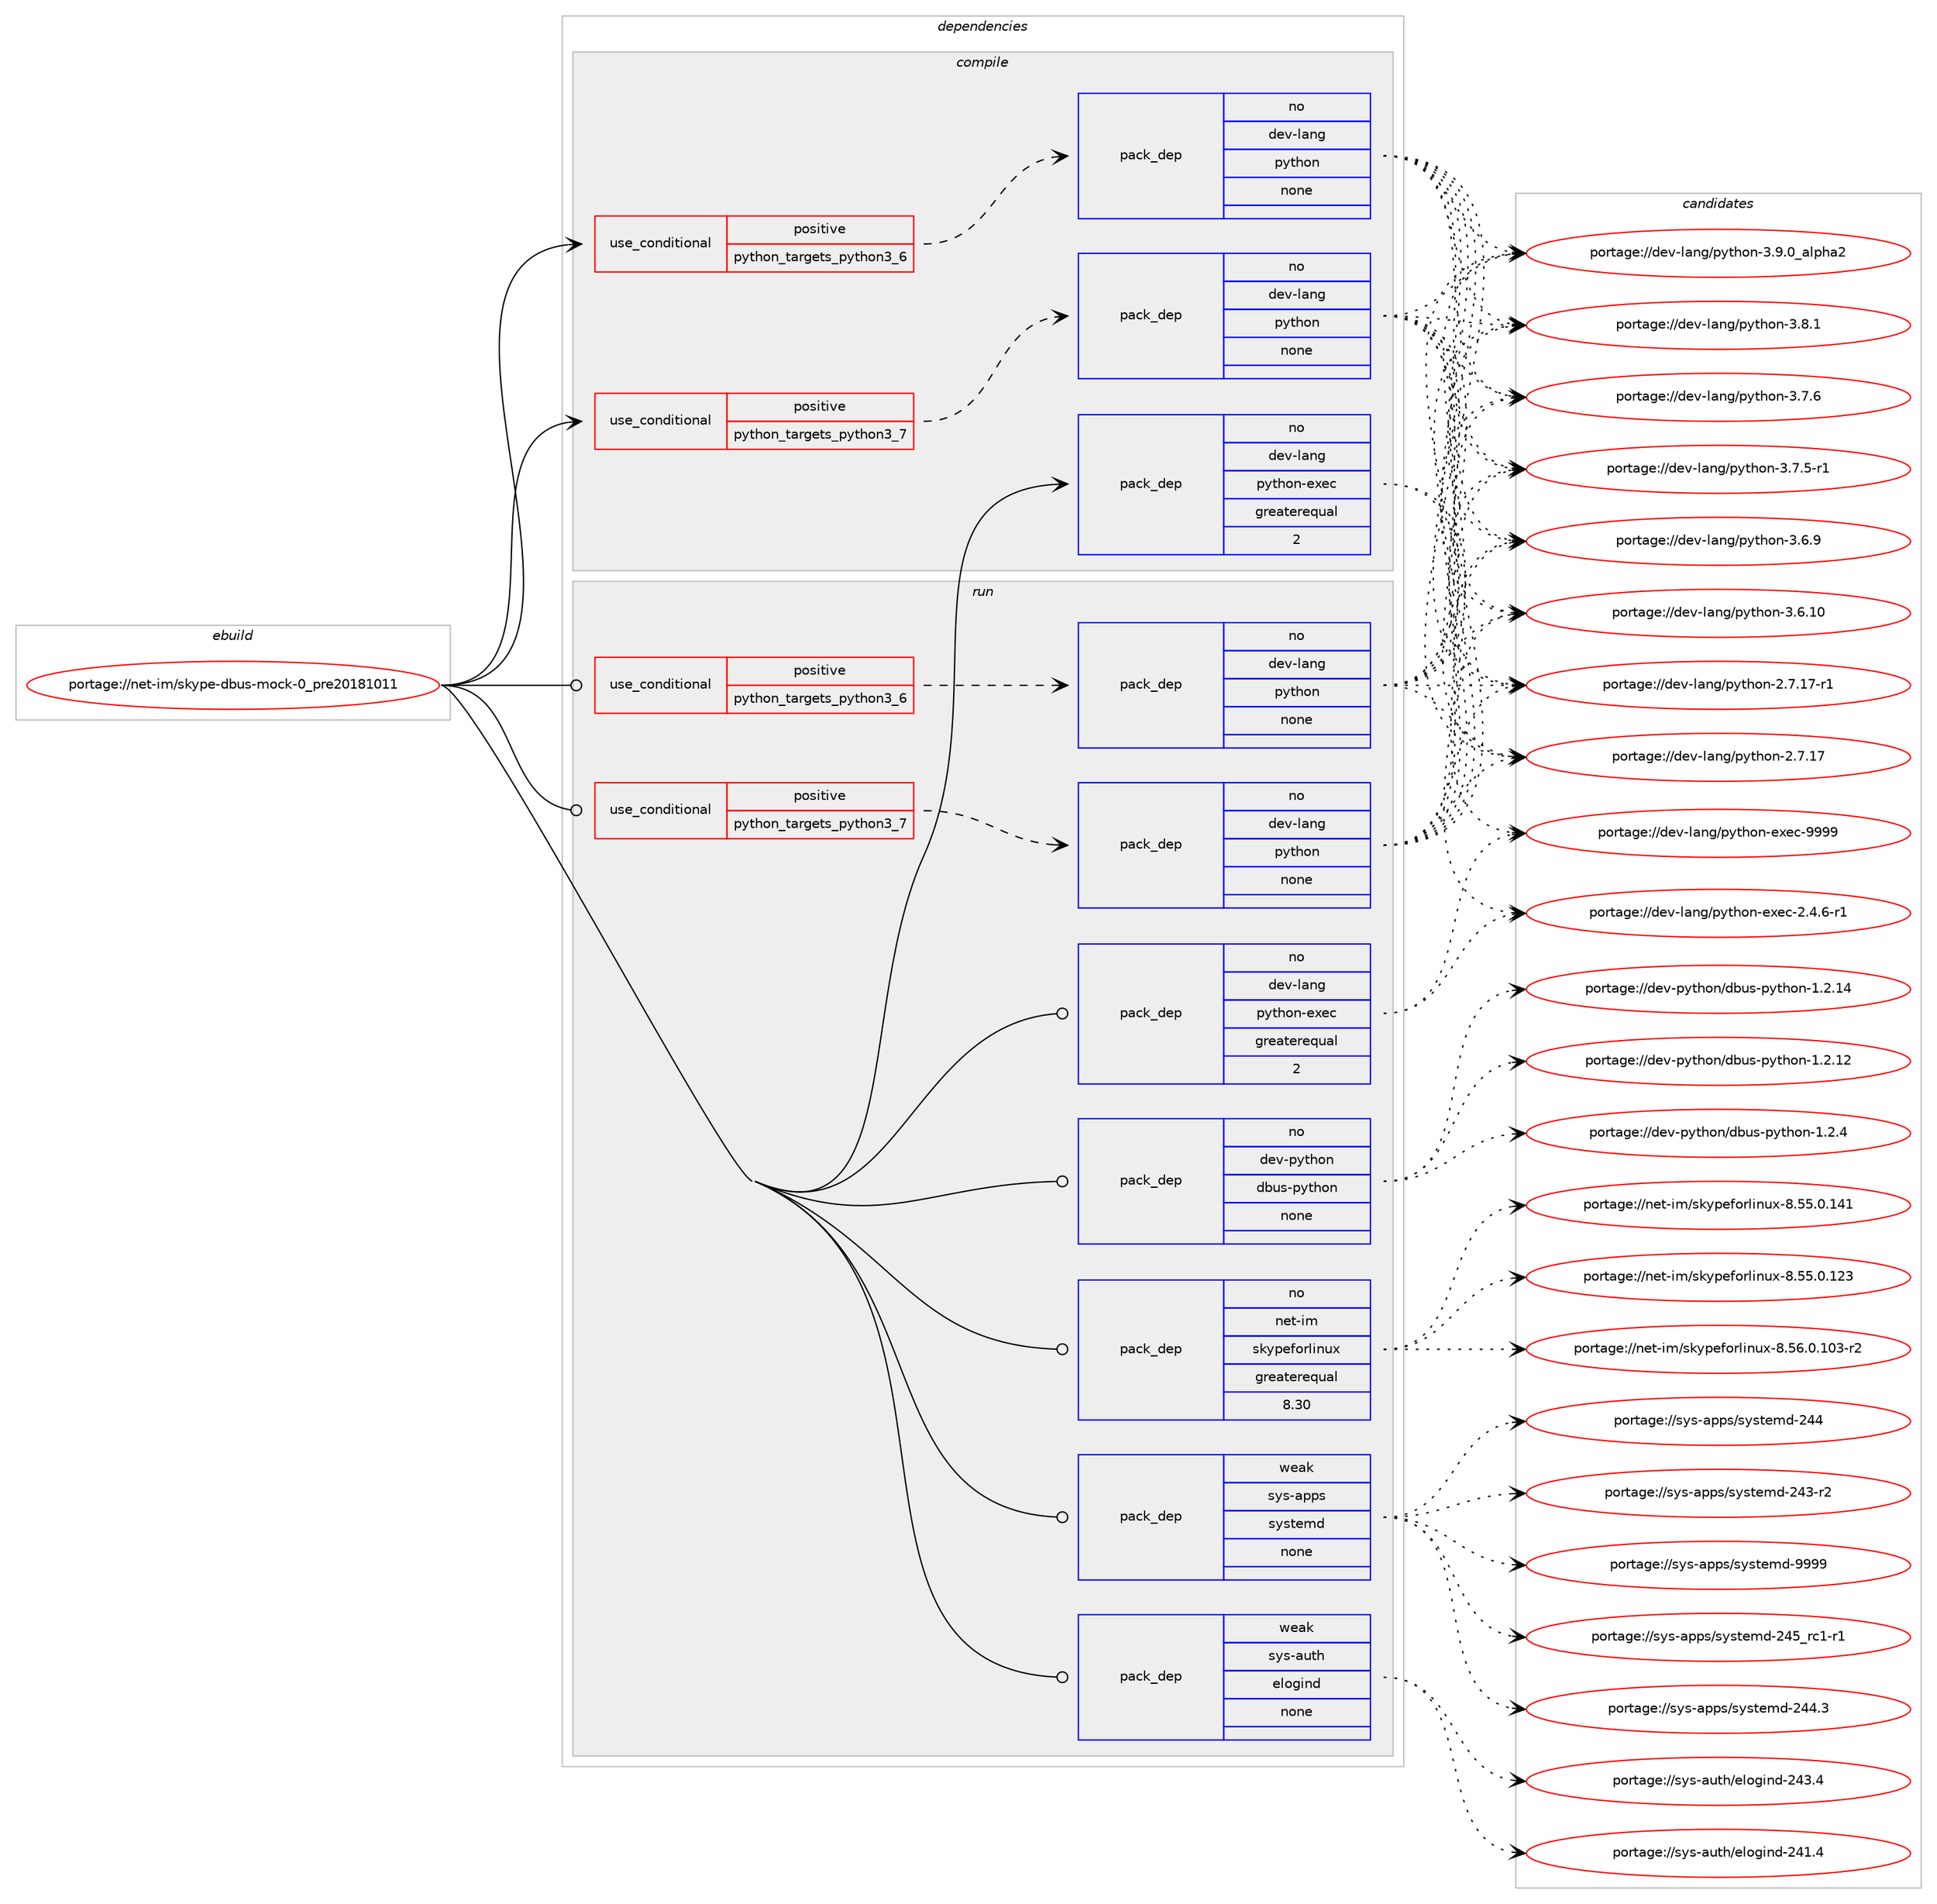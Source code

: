 digraph prolog {

# *************
# Graph options
# *************

newrank=true;
concentrate=true;
compound=true;
graph [rankdir=LR,fontname=Helvetica,fontsize=10,ranksep=1.5];#, ranksep=2.5, nodesep=0.2];
edge  [arrowhead=vee];
node  [fontname=Helvetica,fontsize=10];

# **********
# The ebuild
# **********

subgraph cluster_leftcol {
color=gray;
rank=same;
label=<<i>ebuild</i>>;
id [label="portage://net-im/skype-dbus-mock-0_pre20181011", color=red, width=4, href="../net-im/skype-dbus-mock-0_pre20181011.svg"];
}

# ****************
# The dependencies
# ****************

subgraph cluster_midcol {
color=gray;
label=<<i>dependencies</i>>;
subgraph cluster_compile {
fillcolor="#eeeeee";
style=filled;
label=<<i>compile</i>>;
subgraph cond27526 {
dependency128241 [label=<<TABLE BORDER="0" CELLBORDER="1" CELLSPACING="0" CELLPADDING="4"><TR><TD ROWSPAN="3" CELLPADDING="10">use_conditional</TD></TR><TR><TD>positive</TD></TR><TR><TD>python_targets_python3_6</TD></TR></TABLE>>, shape=none, color=red];
subgraph pack98506 {
dependency128242 [label=<<TABLE BORDER="0" CELLBORDER="1" CELLSPACING="0" CELLPADDING="4" WIDTH="220"><TR><TD ROWSPAN="6" CELLPADDING="30">pack_dep</TD></TR><TR><TD WIDTH="110">no</TD></TR><TR><TD>dev-lang</TD></TR><TR><TD>python</TD></TR><TR><TD>none</TD></TR><TR><TD></TD></TR></TABLE>>, shape=none, color=blue];
}
dependency128241:e -> dependency128242:w [weight=20,style="dashed",arrowhead="vee"];
}
id:e -> dependency128241:w [weight=20,style="solid",arrowhead="vee"];
subgraph cond27527 {
dependency128243 [label=<<TABLE BORDER="0" CELLBORDER="1" CELLSPACING="0" CELLPADDING="4"><TR><TD ROWSPAN="3" CELLPADDING="10">use_conditional</TD></TR><TR><TD>positive</TD></TR><TR><TD>python_targets_python3_7</TD></TR></TABLE>>, shape=none, color=red];
subgraph pack98507 {
dependency128244 [label=<<TABLE BORDER="0" CELLBORDER="1" CELLSPACING="0" CELLPADDING="4" WIDTH="220"><TR><TD ROWSPAN="6" CELLPADDING="30">pack_dep</TD></TR><TR><TD WIDTH="110">no</TD></TR><TR><TD>dev-lang</TD></TR><TR><TD>python</TD></TR><TR><TD>none</TD></TR><TR><TD></TD></TR></TABLE>>, shape=none, color=blue];
}
dependency128243:e -> dependency128244:w [weight=20,style="dashed",arrowhead="vee"];
}
id:e -> dependency128243:w [weight=20,style="solid",arrowhead="vee"];
subgraph pack98508 {
dependency128245 [label=<<TABLE BORDER="0" CELLBORDER="1" CELLSPACING="0" CELLPADDING="4" WIDTH="220"><TR><TD ROWSPAN="6" CELLPADDING="30">pack_dep</TD></TR><TR><TD WIDTH="110">no</TD></TR><TR><TD>dev-lang</TD></TR><TR><TD>python-exec</TD></TR><TR><TD>greaterequal</TD></TR><TR><TD>2</TD></TR></TABLE>>, shape=none, color=blue];
}
id:e -> dependency128245:w [weight=20,style="solid",arrowhead="vee"];
}
subgraph cluster_compileandrun {
fillcolor="#eeeeee";
style=filled;
label=<<i>compile and run</i>>;
}
subgraph cluster_run {
fillcolor="#eeeeee";
style=filled;
label=<<i>run</i>>;
subgraph cond27528 {
dependency128246 [label=<<TABLE BORDER="0" CELLBORDER="1" CELLSPACING="0" CELLPADDING="4"><TR><TD ROWSPAN="3" CELLPADDING="10">use_conditional</TD></TR><TR><TD>positive</TD></TR><TR><TD>python_targets_python3_6</TD></TR></TABLE>>, shape=none, color=red];
subgraph pack98509 {
dependency128247 [label=<<TABLE BORDER="0" CELLBORDER="1" CELLSPACING="0" CELLPADDING="4" WIDTH="220"><TR><TD ROWSPAN="6" CELLPADDING="30">pack_dep</TD></TR><TR><TD WIDTH="110">no</TD></TR><TR><TD>dev-lang</TD></TR><TR><TD>python</TD></TR><TR><TD>none</TD></TR><TR><TD></TD></TR></TABLE>>, shape=none, color=blue];
}
dependency128246:e -> dependency128247:w [weight=20,style="dashed",arrowhead="vee"];
}
id:e -> dependency128246:w [weight=20,style="solid",arrowhead="odot"];
subgraph cond27529 {
dependency128248 [label=<<TABLE BORDER="0" CELLBORDER="1" CELLSPACING="0" CELLPADDING="4"><TR><TD ROWSPAN="3" CELLPADDING="10">use_conditional</TD></TR><TR><TD>positive</TD></TR><TR><TD>python_targets_python3_7</TD></TR></TABLE>>, shape=none, color=red];
subgraph pack98510 {
dependency128249 [label=<<TABLE BORDER="0" CELLBORDER="1" CELLSPACING="0" CELLPADDING="4" WIDTH="220"><TR><TD ROWSPAN="6" CELLPADDING="30">pack_dep</TD></TR><TR><TD WIDTH="110">no</TD></TR><TR><TD>dev-lang</TD></TR><TR><TD>python</TD></TR><TR><TD>none</TD></TR><TR><TD></TD></TR></TABLE>>, shape=none, color=blue];
}
dependency128248:e -> dependency128249:w [weight=20,style="dashed",arrowhead="vee"];
}
id:e -> dependency128248:w [weight=20,style="solid",arrowhead="odot"];
subgraph pack98511 {
dependency128250 [label=<<TABLE BORDER="0" CELLBORDER="1" CELLSPACING="0" CELLPADDING="4" WIDTH="220"><TR><TD ROWSPAN="6" CELLPADDING="30">pack_dep</TD></TR><TR><TD WIDTH="110">no</TD></TR><TR><TD>dev-lang</TD></TR><TR><TD>python-exec</TD></TR><TR><TD>greaterequal</TD></TR><TR><TD>2</TD></TR></TABLE>>, shape=none, color=blue];
}
id:e -> dependency128250:w [weight=20,style="solid",arrowhead="odot"];
subgraph pack98512 {
dependency128251 [label=<<TABLE BORDER="0" CELLBORDER="1" CELLSPACING="0" CELLPADDING="4" WIDTH="220"><TR><TD ROWSPAN="6" CELLPADDING="30">pack_dep</TD></TR><TR><TD WIDTH="110">no</TD></TR><TR><TD>dev-python</TD></TR><TR><TD>dbus-python</TD></TR><TR><TD>none</TD></TR><TR><TD></TD></TR></TABLE>>, shape=none, color=blue];
}
id:e -> dependency128251:w [weight=20,style="solid",arrowhead="odot"];
subgraph pack98513 {
dependency128252 [label=<<TABLE BORDER="0" CELLBORDER="1" CELLSPACING="0" CELLPADDING="4" WIDTH="220"><TR><TD ROWSPAN="6" CELLPADDING="30">pack_dep</TD></TR><TR><TD WIDTH="110">no</TD></TR><TR><TD>net-im</TD></TR><TR><TD>skypeforlinux</TD></TR><TR><TD>greaterequal</TD></TR><TR><TD>8.30</TD></TR></TABLE>>, shape=none, color=blue];
}
id:e -> dependency128252:w [weight=20,style="solid",arrowhead="odot"];
subgraph pack98514 {
dependency128253 [label=<<TABLE BORDER="0" CELLBORDER="1" CELLSPACING="0" CELLPADDING="4" WIDTH="220"><TR><TD ROWSPAN="6" CELLPADDING="30">pack_dep</TD></TR><TR><TD WIDTH="110">weak</TD></TR><TR><TD>sys-apps</TD></TR><TR><TD>systemd</TD></TR><TR><TD>none</TD></TR><TR><TD></TD></TR></TABLE>>, shape=none, color=blue];
}
id:e -> dependency128253:w [weight=20,style="solid",arrowhead="odot"];
subgraph pack98515 {
dependency128254 [label=<<TABLE BORDER="0" CELLBORDER="1" CELLSPACING="0" CELLPADDING="4" WIDTH="220"><TR><TD ROWSPAN="6" CELLPADDING="30">pack_dep</TD></TR><TR><TD WIDTH="110">weak</TD></TR><TR><TD>sys-auth</TD></TR><TR><TD>elogind</TD></TR><TR><TD>none</TD></TR><TR><TD></TD></TR></TABLE>>, shape=none, color=blue];
}
id:e -> dependency128254:w [weight=20,style="solid",arrowhead="odot"];
}
}

# **************
# The candidates
# **************

subgraph cluster_choices {
rank=same;
color=gray;
label=<<i>candidates</i>>;

subgraph choice98506 {
color=black;
nodesep=1;
choice10010111845108971101034711212111610411111045514657464895971081121049750 [label="portage://dev-lang/python-3.9.0_alpha2", color=red, width=4,href="../dev-lang/python-3.9.0_alpha2.svg"];
choice100101118451089711010347112121116104111110455146564649 [label="portage://dev-lang/python-3.8.1", color=red, width=4,href="../dev-lang/python-3.8.1.svg"];
choice100101118451089711010347112121116104111110455146554654 [label="portage://dev-lang/python-3.7.6", color=red, width=4,href="../dev-lang/python-3.7.6.svg"];
choice1001011184510897110103471121211161041111104551465546534511449 [label="portage://dev-lang/python-3.7.5-r1", color=red, width=4,href="../dev-lang/python-3.7.5-r1.svg"];
choice100101118451089711010347112121116104111110455146544657 [label="portage://dev-lang/python-3.6.9", color=red, width=4,href="../dev-lang/python-3.6.9.svg"];
choice10010111845108971101034711212111610411111045514654464948 [label="portage://dev-lang/python-3.6.10", color=red, width=4,href="../dev-lang/python-3.6.10.svg"];
choice100101118451089711010347112121116104111110455046554649554511449 [label="portage://dev-lang/python-2.7.17-r1", color=red, width=4,href="../dev-lang/python-2.7.17-r1.svg"];
choice10010111845108971101034711212111610411111045504655464955 [label="portage://dev-lang/python-2.7.17", color=red, width=4,href="../dev-lang/python-2.7.17.svg"];
dependency128242:e -> choice10010111845108971101034711212111610411111045514657464895971081121049750:w [style=dotted,weight="100"];
dependency128242:e -> choice100101118451089711010347112121116104111110455146564649:w [style=dotted,weight="100"];
dependency128242:e -> choice100101118451089711010347112121116104111110455146554654:w [style=dotted,weight="100"];
dependency128242:e -> choice1001011184510897110103471121211161041111104551465546534511449:w [style=dotted,weight="100"];
dependency128242:e -> choice100101118451089711010347112121116104111110455146544657:w [style=dotted,weight="100"];
dependency128242:e -> choice10010111845108971101034711212111610411111045514654464948:w [style=dotted,weight="100"];
dependency128242:e -> choice100101118451089711010347112121116104111110455046554649554511449:w [style=dotted,weight="100"];
dependency128242:e -> choice10010111845108971101034711212111610411111045504655464955:w [style=dotted,weight="100"];
}
subgraph choice98507 {
color=black;
nodesep=1;
choice10010111845108971101034711212111610411111045514657464895971081121049750 [label="portage://dev-lang/python-3.9.0_alpha2", color=red, width=4,href="../dev-lang/python-3.9.0_alpha2.svg"];
choice100101118451089711010347112121116104111110455146564649 [label="portage://dev-lang/python-3.8.1", color=red, width=4,href="../dev-lang/python-3.8.1.svg"];
choice100101118451089711010347112121116104111110455146554654 [label="portage://dev-lang/python-3.7.6", color=red, width=4,href="../dev-lang/python-3.7.6.svg"];
choice1001011184510897110103471121211161041111104551465546534511449 [label="portage://dev-lang/python-3.7.5-r1", color=red, width=4,href="../dev-lang/python-3.7.5-r1.svg"];
choice100101118451089711010347112121116104111110455146544657 [label="portage://dev-lang/python-3.6.9", color=red, width=4,href="../dev-lang/python-3.6.9.svg"];
choice10010111845108971101034711212111610411111045514654464948 [label="portage://dev-lang/python-3.6.10", color=red, width=4,href="../dev-lang/python-3.6.10.svg"];
choice100101118451089711010347112121116104111110455046554649554511449 [label="portage://dev-lang/python-2.7.17-r1", color=red, width=4,href="../dev-lang/python-2.7.17-r1.svg"];
choice10010111845108971101034711212111610411111045504655464955 [label="portage://dev-lang/python-2.7.17", color=red, width=4,href="../dev-lang/python-2.7.17.svg"];
dependency128244:e -> choice10010111845108971101034711212111610411111045514657464895971081121049750:w [style=dotted,weight="100"];
dependency128244:e -> choice100101118451089711010347112121116104111110455146564649:w [style=dotted,weight="100"];
dependency128244:e -> choice100101118451089711010347112121116104111110455146554654:w [style=dotted,weight="100"];
dependency128244:e -> choice1001011184510897110103471121211161041111104551465546534511449:w [style=dotted,weight="100"];
dependency128244:e -> choice100101118451089711010347112121116104111110455146544657:w [style=dotted,weight="100"];
dependency128244:e -> choice10010111845108971101034711212111610411111045514654464948:w [style=dotted,weight="100"];
dependency128244:e -> choice100101118451089711010347112121116104111110455046554649554511449:w [style=dotted,weight="100"];
dependency128244:e -> choice10010111845108971101034711212111610411111045504655464955:w [style=dotted,weight="100"];
}
subgraph choice98508 {
color=black;
nodesep=1;
choice10010111845108971101034711212111610411111045101120101994557575757 [label="portage://dev-lang/python-exec-9999", color=red, width=4,href="../dev-lang/python-exec-9999.svg"];
choice10010111845108971101034711212111610411111045101120101994550465246544511449 [label="portage://dev-lang/python-exec-2.4.6-r1", color=red, width=4,href="../dev-lang/python-exec-2.4.6-r1.svg"];
dependency128245:e -> choice10010111845108971101034711212111610411111045101120101994557575757:w [style=dotted,weight="100"];
dependency128245:e -> choice10010111845108971101034711212111610411111045101120101994550465246544511449:w [style=dotted,weight="100"];
}
subgraph choice98509 {
color=black;
nodesep=1;
choice10010111845108971101034711212111610411111045514657464895971081121049750 [label="portage://dev-lang/python-3.9.0_alpha2", color=red, width=4,href="../dev-lang/python-3.9.0_alpha2.svg"];
choice100101118451089711010347112121116104111110455146564649 [label="portage://dev-lang/python-3.8.1", color=red, width=4,href="../dev-lang/python-3.8.1.svg"];
choice100101118451089711010347112121116104111110455146554654 [label="portage://dev-lang/python-3.7.6", color=red, width=4,href="../dev-lang/python-3.7.6.svg"];
choice1001011184510897110103471121211161041111104551465546534511449 [label="portage://dev-lang/python-3.7.5-r1", color=red, width=4,href="../dev-lang/python-3.7.5-r1.svg"];
choice100101118451089711010347112121116104111110455146544657 [label="portage://dev-lang/python-3.6.9", color=red, width=4,href="../dev-lang/python-3.6.9.svg"];
choice10010111845108971101034711212111610411111045514654464948 [label="portage://dev-lang/python-3.6.10", color=red, width=4,href="../dev-lang/python-3.6.10.svg"];
choice100101118451089711010347112121116104111110455046554649554511449 [label="portage://dev-lang/python-2.7.17-r1", color=red, width=4,href="../dev-lang/python-2.7.17-r1.svg"];
choice10010111845108971101034711212111610411111045504655464955 [label="portage://dev-lang/python-2.7.17", color=red, width=4,href="../dev-lang/python-2.7.17.svg"];
dependency128247:e -> choice10010111845108971101034711212111610411111045514657464895971081121049750:w [style=dotted,weight="100"];
dependency128247:e -> choice100101118451089711010347112121116104111110455146564649:w [style=dotted,weight="100"];
dependency128247:e -> choice100101118451089711010347112121116104111110455146554654:w [style=dotted,weight="100"];
dependency128247:e -> choice1001011184510897110103471121211161041111104551465546534511449:w [style=dotted,weight="100"];
dependency128247:e -> choice100101118451089711010347112121116104111110455146544657:w [style=dotted,weight="100"];
dependency128247:e -> choice10010111845108971101034711212111610411111045514654464948:w [style=dotted,weight="100"];
dependency128247:e -> choice100101118451089711010347112121116104111110455046554649554511449:w [style=dotted,weight="100"];
dependency128247:e -> choice10010111845108971101034711212111610411111045504655464955:w [style=dotted,weight="100"];
}
subgraph choice98510 {
color=black;
nodesep=1;
choice10010111845108971101034711212111610411111045514657464895971081121049750 [label="portage://dev-lang/python-3.9.0_alpha2", color=red, width=4,href="../dev-lang/python-3.9.0_alpha2.svg"];
choice100101118451089711010347112121116104111110455146564649 [label="portage://dev-lang/python-3.8.1", color=red, width=4,href="../dev-lang/python-3.8.1.svg"];
choice100101118451089711010347112121116104111110455146554654 [label="portage://dev-lang/python-3.7.6", color=red, width=4,href="../dev-lang/python-3.7.6.svg"];
choice1001011184510897110103471121211161041111104551465546534511449 [label="portage://dev-lang/python-3.7.5-r1", color=red, width=4,href="../dev-lang/python-3.7.5-r1.svg"];
choice100101118451089711010347112121116104111110455146544657 [label="portage://dev-lang/python-3.6.9", color=red, width=4,href="../dev-lang/python-3.6.9.svg"];
choice10010111845108971101034711212111610411111045514654464948 [label="portage://dev-lang/python-3.6.10", color=red, width=4,href="../dev-lang/python-3.6.10.svg"];
choice100101118451089711010347112121116104111110455046554649554511449 [label="portage://dev-lang/python-2.7.17-r1", color=red, width=4,href="../dev-lang/python-2.7.17-r1.svg"];
choice10010111845108971101034711212111610411111045504655464955 [label="portage://dev-lang/python-2.7.17", color=red, width=4,href="../dev-lang/python-2.7.17.svg"];
dependency128249:e -> choice10010111845108971101034711212111610411111045514657464895971081121049750:w [style=dotted,weight="100"];
dependency128249:e -> choice100101118451089711010347112121116104111110455146564649:w [style=dotted,weight="100"];
dependency128249:e -> choice100101118451089711010347112121116104111110455146554654:w [style=dotted,weight="100"];
dependency128249:e -> choice1001011184510897110103471121211161041111104551465546534511449:w [style=dotted,weight="100"];
dependency128249:e -> choice100101118451089711010347112121116104111110455146544657:w [style=dotted,weight="100"];
dependency128249:e -> choice10010111845108971101034711212111610411111045514654464948:w [style=dotted,weight="100"];
dependency128249:e -> choice100101118451089711010347112121116104111110455046554649554511449:w [style=dotted,weight="100"];
dependency128249:e -> choice10010111845108971101034711212111610411111045504655464955:w [style=dotted,weight="100"];
}
subgraph choice98511 {
color=black;
nodesep=1;
choice10010111845108971101034711212111610411111045101120101994557575757 [label="portage://dev-lang/python-exec-9999", color=red, width=4,href="../dev-lang/python-exec-9999.svg"];
choice10010111845108971101034711212111610411111045101120101994550465246544511449 [label="portage://dev-lang/python-exec-2.4.6-r1", color=red, width=4,href="../dev-lang/python-exec-2.4.6-r1.svg"];
dependency128250:e -> choice10010111845108971101034711212111610411111045101120101994557575757:w [style=dotted,weight="100"];
dependency128250:e -> choice10010111845108971101034711212111610411111045101120101994550465246544511449:w [style=dotted,weight="100"];
}
subgraph choice98512 {
color=black;
nodesep=1;
choice10010111845112121116104111110471009811711545112121116104111110454946504652 [label="portage://dev-python/dbus-python-1.2.4", color=red, width=4,href="../dev-python/dbus-python-1.2.4.svg"];
choice1001011184511212111610411111047100981171154511212111610411111045494650464952 [label="portage://dev-python/dbus-python-1.2.14", color=red, width=4,href="../dev-python/dbus-python-1.2.14.svg"];
choice1001011184511212111610411111047100981171154511212111610411111045494650464950 [label="portage://dev-python/dbus-python-1.2.12", color=red, width=4,href="../dev-python/dbus-python-1.2.12.svg"];
dependency128251:e -> choice10010111845112121116104111110471009811711545112121116104111110454946504652:w [style=dotted,weight="100"];
dependency128251:e -> choice1001011184511212111610411111047100981171154511212111610411111045494650464952:w [style=dotted,weight="100"];
dependency128251:e -> choice1001011184511212111610411111047100981171154511212111610411111045494650464950:w [style=dotted,weight="100"];
}
subgraph choice98513 {
color=black;
nodesep=1;
choice110101116451051094711510712111210110211111410810511011712045564653544648464948514511450 [label="portage://net-im/skypeforlinux-8.56.0.103-r2", color=red, width=4,href="../net-im/skypeforlinux-8.56.0.103-r2.svg"];
choice11010111645105109471151071211121011021111141081051101171204556465353464846495249 [label="portage://net-im/skypeforlinux-8.55.0.141", color=red, width=4,href="../net-im/skypeforlinux-8.55.0.141.svg"];
choice11010111645105109471151071211121011021111141081051101171204556465353464846495051 [label="portage://net-im/skypeforlinux-8.55.0.123", color=red, width=4,href="../net-im/skypeforlinux-8.55.0.123.svg"];
dependency128252:e -> choice110101116451051094711510712111210110211111410810511011712045564653544648464948514511450:w [style=dotted,weight="100"];
dependency128252:e -> choice11010111645105109471151071211121011021111141081051101171204556465353464846495249:w [style=dotted,weight="100"];
dependency128252:e -> choice11010111645105109471151071211121011021111141081051101171204556465353464846495051:w [style=dotted,weight="100"];
}
subgraph choice98514 {
color=black;
nodesep=1;
choice1151211154597112112115471151211151161011091004557575757 [label="portage://sys-apps/systemd-9999", color=red, width=4,href="../sys-apps/systemd-9999.svg"];
choice115121115459711211211547115121115116101109100455052539511499494511449 [label="portage://sys-apps/systemd-245_rc1-r1", color=red, width=4,href="../sys-apps/systemd-245_rc1-r1.svg"];
choice115121115459711211211547115121115116101109100455052524651 [label="portage://sys-apps/systemd-244.3", color=red, width=4,href="../sys-apps/systemd-244.3.svg"];
choice11512111545971121121154711512111511610110910045505252 [label="portage://sys-apps/systemd-244", color=red, width=4,href="../sys-apps/systemd-244.svg"];
choice115121115459711211211547115121115116101109100455052514511450 [label="portage://sys-apps/systemd-243-r2", color=red, width=4,href="../sys-apps/systemd-243-r2.svg"];
dependency128253:e -> choice1151211154597112112115471151211151161011091004557575757:w [style=dotted,weight="100"];
dependency128253:e -> choice115121115459711211211547115121115116101109100455052539511499494511449:w [style=dotted,weight="100"];
dependency128253:e -> choice115121115459711211211547115121115116101109100455052524651:w [style=dotted,weight="100"];
dependency128253:e -> choice11512111545971121121154711512111511610110910045505252:w [style=dotted,weight="100"];
dependency128253:e -> choice115121115459711211211547115121115116101109100455052514511450:w [style=dotted,weight="100"];
}
subgraph choice98515 {
color=black;
nodesep=1;
choice115121115459711711610447101108111103105110100455052514652 [label="portage://sys-auth/elogind-243.4", color=red, width=4,href="../sys-auth/elogind-243.4.svg"];
choice115121115459711711610447101108111103105110100455052494652 [label="portage://sys-auth/elogind-241.4", color=red, width=4,href="../sys-auth/elogind-241.4.svg"];
dependency128254:e -> choice115121115459711711610447101108111103105110100455052514652:w [style=dotted,weight="100"];
dependency128254:e -> choice115121115459711711610447101108111103105110100455052494652:w [style=dotted,weight="100"];
}
}

}
